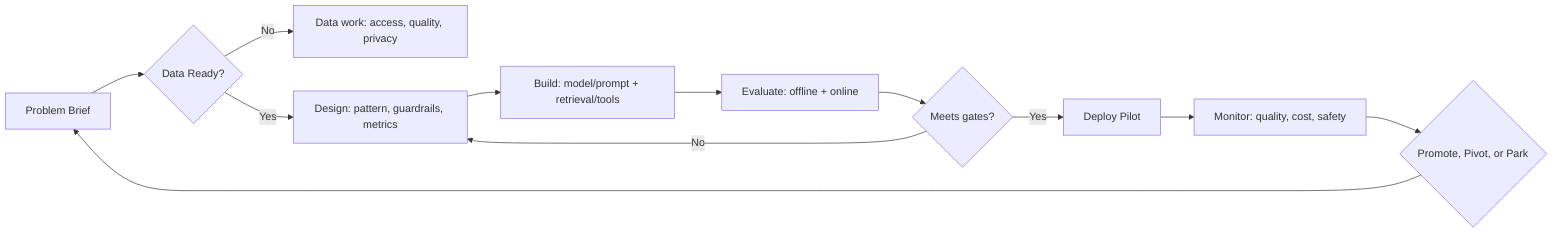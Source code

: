 flowchart LR
  A[Problem Brief] --> B{Data Ready?}
  B -- No --> B1[Data work: access, quality, privacy]
  B -- Yes --> C[Design: pattern, guardrails, metrics]
  C --> D[Build: model/prompt + retrieval/tools]
  D --> E[Evaluate: offline + online]
  E --> F{Meets gates?}
  F -- No --> C
  F -- Yes --> G[Deploy Pilot]
  G --> H[Monitor: quality, cost, safety]
  H --> I{Promote, Pivot, or Park}
  I --> A